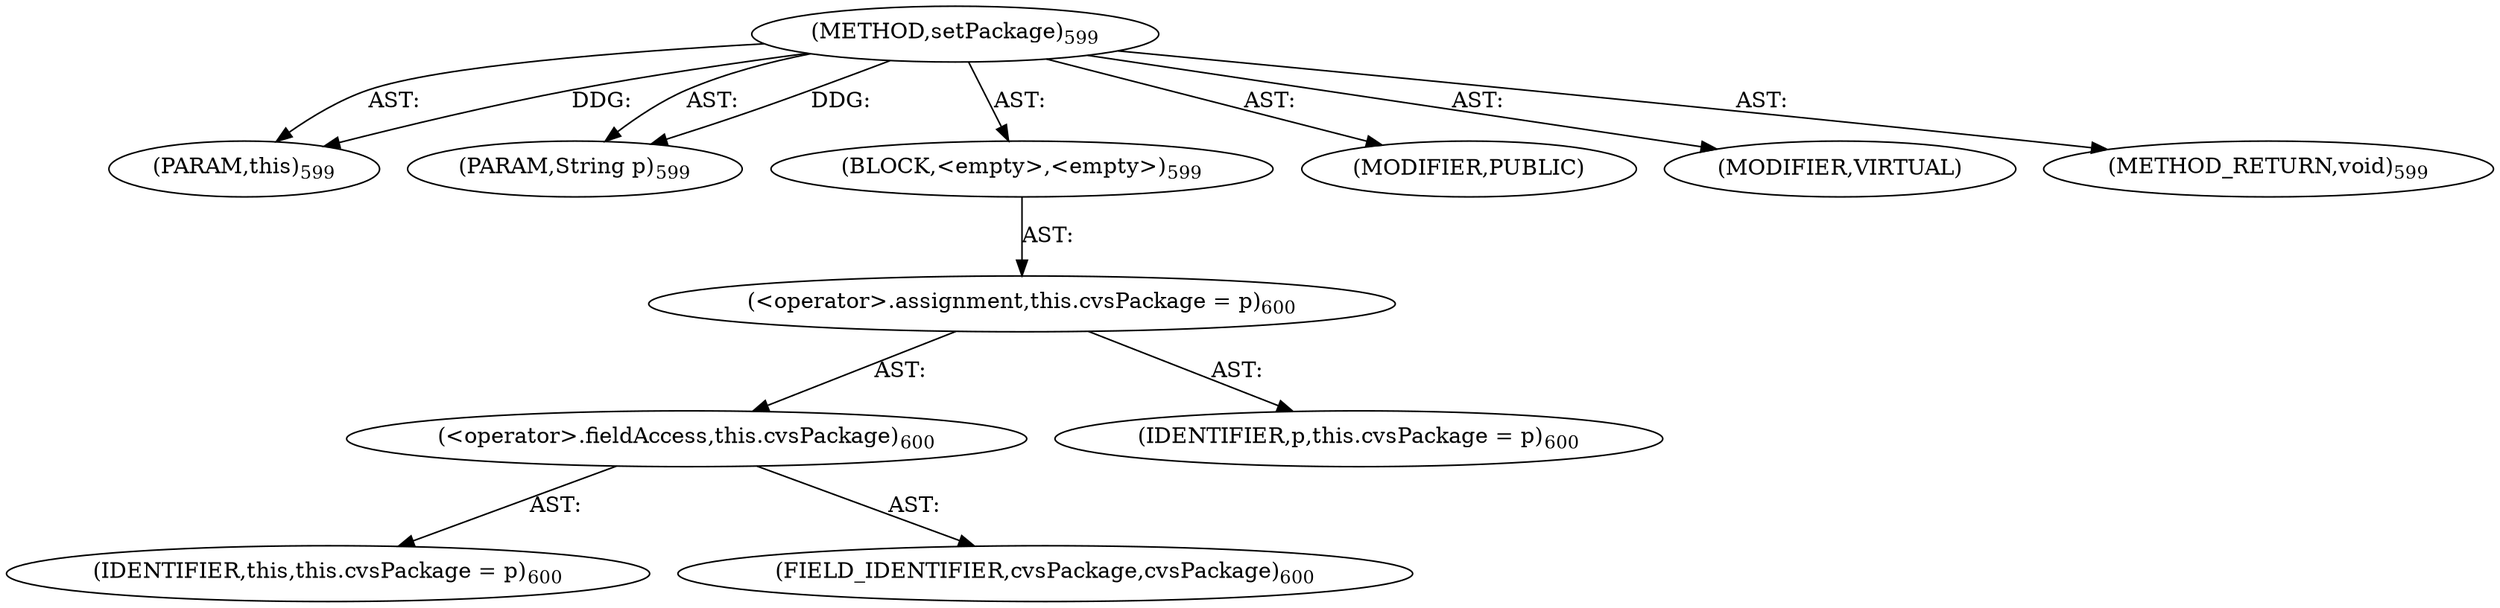 digraph "setPackage" {  
"111669149716" [label = <(METHOD,setPackage)<SUB>599</SUB>> ]
"115964117010" [label = <(PARAM,this)<SUB>599</SUB>> ]
"115964117038" [label = <(PARAM,String p)<SUB>599</SUB>> ]
"25769803863" [label = <(BLOCK,&lt;empty&gt;,&lt;empty&gt;)<SUB>599</SUB>> ]
"30064771405" [label = <(&lt;operator&gt;.assignment,this.cvsPackage = p)<SUB>600</SUB>> ]
"30064771406" [label = <(&lt;operator&gt;.fieldAccess,this.cvsPackage)<SUB>600</SUB>> ]
"68719476790" [label = <(IDENTIFIER,this,this.cvsPackage = p)<SUB>600</SUB>> ]
"55834574931" [label = <(FIELD_IDENTIFIER,cvsPackage,cvsPackage)<SUB>600</SUB>> ]
"68719477034" [label = <(IDENTIFIER,p,this.cvsPackage = p)<SUB>600</SUB>> ]
"133143986242" [label = <(MODIFIER,PUBLIC)> ]
"133143986243" [label = <(MODIFIER,VIRTUAL)> ]
"128849018900" [label = <(METHOD_RETURN,void)<SUB>599</SUB>> ]
  "111669149716" -> "115964117010"  [ label = "AST: "] 
  "111669149716" -> "115964117038"  [ label = "AST: "] 
  "111669149716" -> "25769803863"  [ label = "AST: "] 
  "111669149716" -> "133143986242"  [ label = "AST: "] 
  "111669149716" -> "133143986243"  [ label = "AST: "] 
  "111669149716" -> "128849018900"  [ label = "AST: "] 
  "25769803863" -> "30064771405"  [ label = "AST: "] 
  "30064771405" -> "30064771406"  [ label = "AST: "] 
  "30064771405" -> "68719477034"  [ label = "AST: "] 
  "30064771406" -> "68719476790"  [ label = "AST: "] 
  "30064771406" -> "55834574931"  [ label = "AST: "] 
  "111669149716" -> "115964117010"  [ label = "DDG: "] 
  "111669149716" -> "115964117038"  [ label = "DDG: "] 
}
